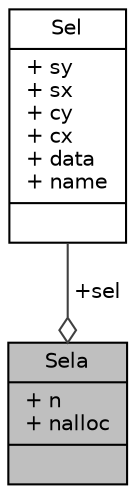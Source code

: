 digraph "Sela"
{
 // LATEX_PDF_SIZE
  edge [fontname="Helvetica",fontsize="10",labelfontname="Helvetica",labelfontsize="10"];
  node [fontname="Helvetica",fontsize="10",shape=record];
  Node1 [label="{Sela\n|+ n\l+ nalloc\l|}",height=0.2,width=0.4,color="black", fillcolor="grey75", style="filled", fontcolor="black",tooltip=" "];
  Node2 -> Node1 [color="grey25",fontsize="10",style="solid",label=" +sel" ,arrowhead="odiamond",fontname="Helvetica"];
  Node2 [label="{Sel\n|+ sy\l+ sx\l+ cy\l+ cx\l+ data\l+ name\l|}",height=0.2,width=0.4,color="black", fillcolor="white", style="filled",URL="$struct_sel.html",tooltip=" "];
}
